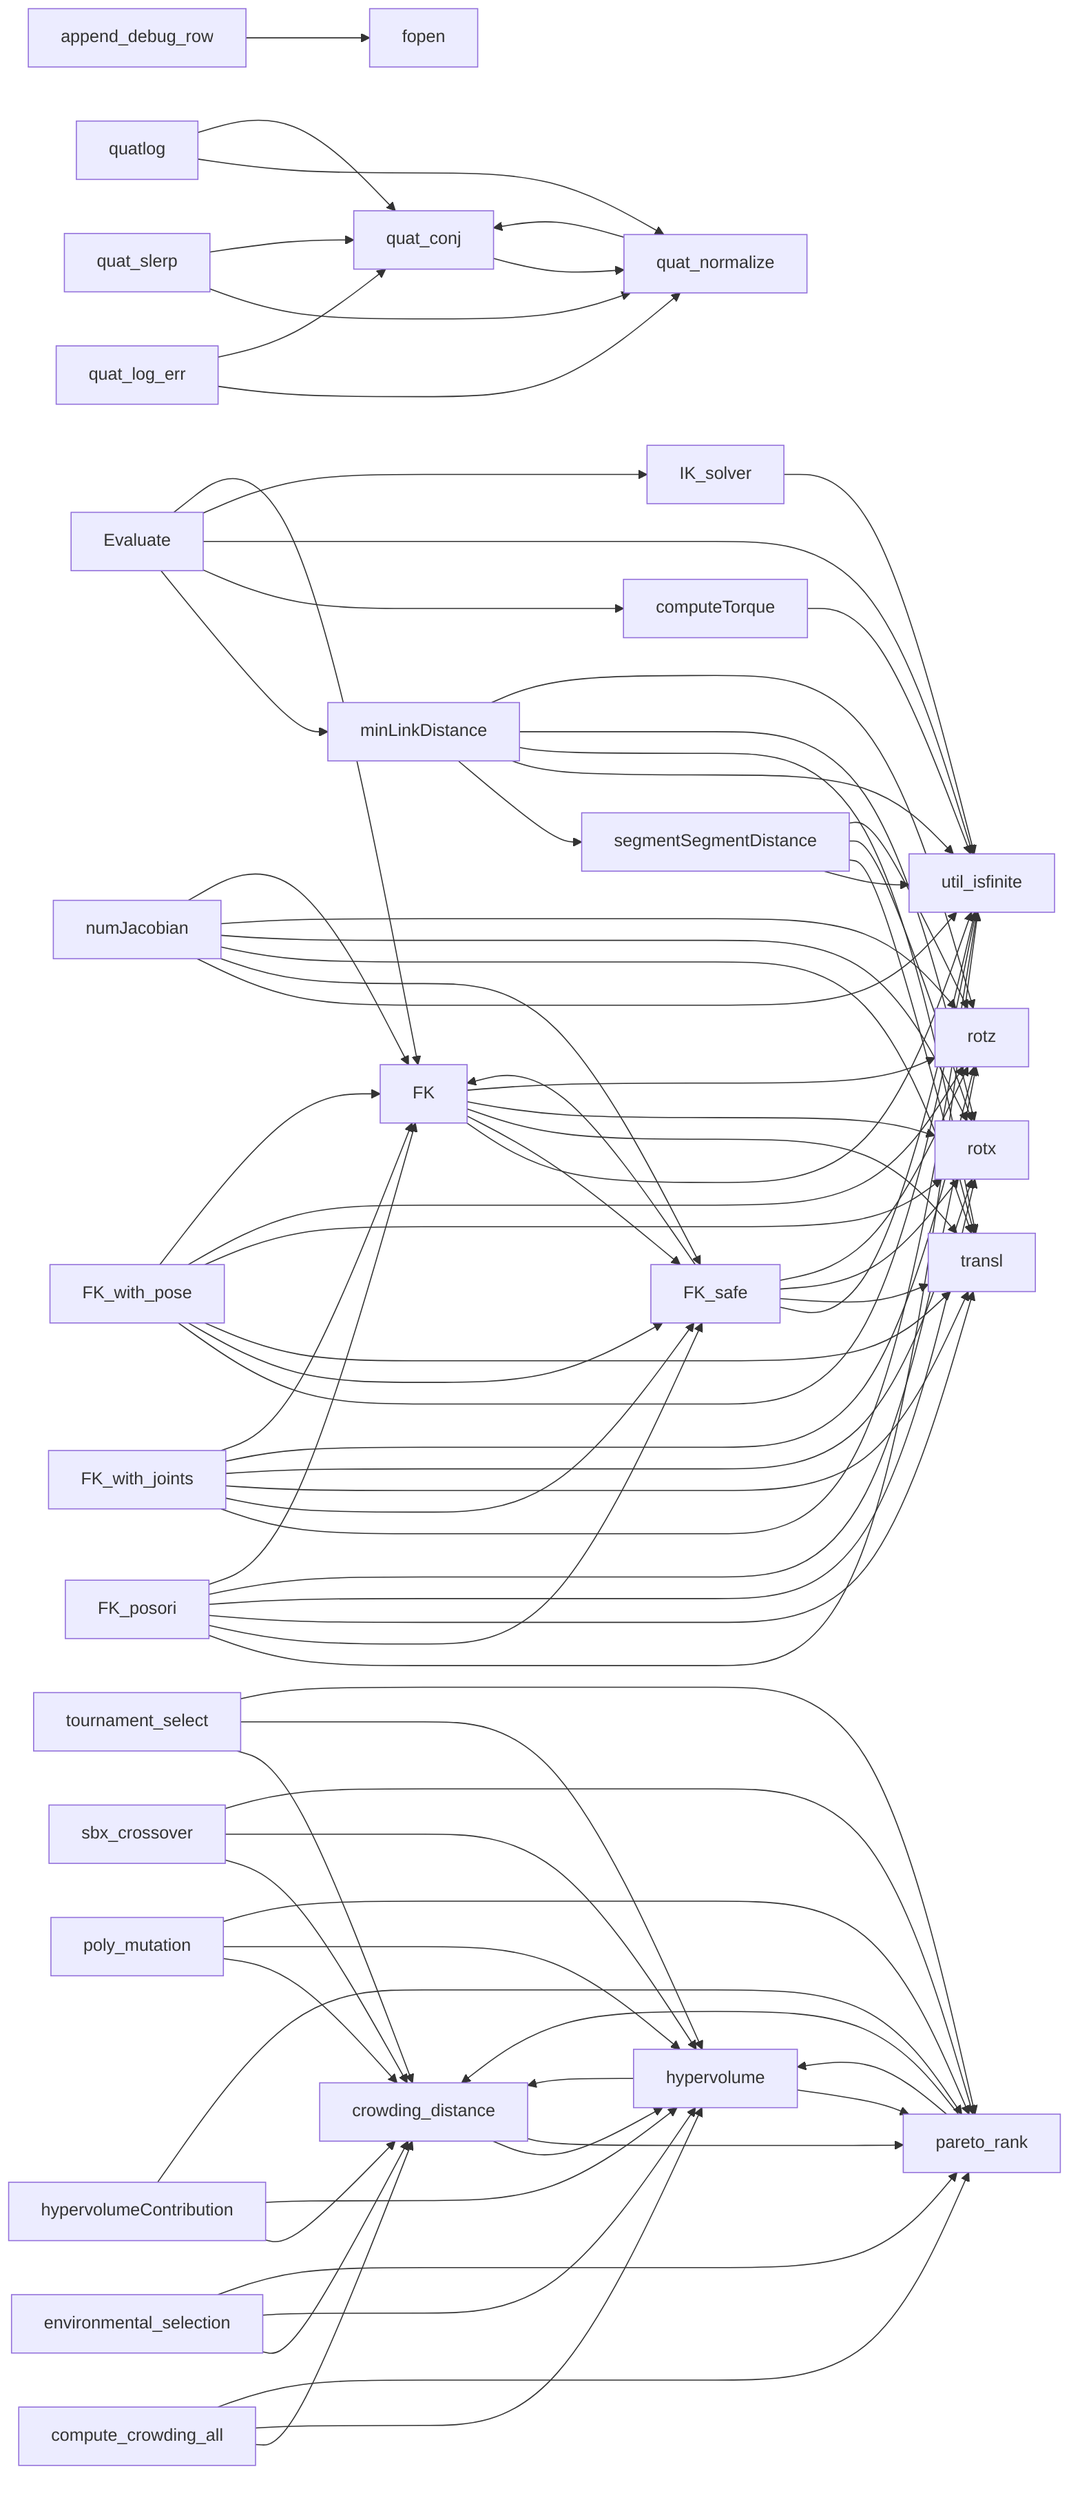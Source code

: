 graph LR
minLinkDistance --> segmentSegmentDistance
minLinkDistance --> util_isfinite
minLinkDistance --> transl
minLinkDistance --> rotx
minLinkDistance --> rotz
segmentSegmentDistance --> util_isfinite
segmentSegmentDistance --> transl
segmentSegmentDistance --> rotx
segmentSegmentDistance --> rotz
computeTorque --> util_isfinite
Evaluate --> minLinkDistance
Evaluate --> computeTorque
Evaluate --> util_isfinite
Evaluate --> IK_solver
Evaluate --> FK
compute_crowding_all --> crowding_distance
compute_crowding_all --> hypervolume
compute_crowding_all --> pareto_rank
crowding_distance --> hypervolume
crowding_distance --> pareto_rank
environmental_selection --> crowding_distance
environmental_selection --> hypervolume
environmental_selection --> pareto_rank
hypervolume --> crowding_distance
hypervolume --> pareto_rank
hypervolumeContribution --> crowding_distance
hypervolumeContribution --> hypervolume
hypervolumeContribution --> pareto_rank
pareto_rank --> crowding_distance
pareto_rank --> hypervolume
poly_mutation --> crowding_distance
poly_mutation --> hypervolume
poly_mutation --> pareto_rank
sbx_crossover --> crowding_distance
sbx_crossover --> hypervolume
sbx_crossover --> pareto_rank
tournament_select --> crowding_distance
tournament_select --> hypervolume
tournament_select --> pareto_rank
IK_solver --> util_isfinite
FK --> util_isfinite
FK --> FK_safe
FK --> transl
FK --> rotx
FK --> rotz
FK_posori --> util_isfinite
FK_posori --> FK_safe
FK_posori --> transl
FK_posori --> rotx
FK_posori --> rotz
FK_posori --> FK
FK_safe --> util_isfinite
FK_safe --> transl
FK_safe --> rotx
FK_safe --> rotz
FK_safe --> FK
FK_with_joints --> util_isfinite
FK_with_joints --> FK_safe
FK_with_joints --> transl
FK_with_joints --> rotx
FK_with_joints --> rotz
FK_with_joints --> FK
FK_with_pose --> util_isfinite
FK_with_pose --> FK_safe
FK_with_pose --> transl
FK_with_pose --> rotx
FK_with_pose --> rotz
FK_with_pose --> FK
numJacobian --> util_isfinite
numJacobian --> FK_safe
numJacobian --> transl
numJacobian --> rotx
numJacobian --> rotz
numJacobian --> FK
append_debug_row --> fopen
quat_conj --> quat_normalize
quat_log_err --> quat_normalize
quat_log_err --> quat_conj
quat_normalize --> quat_conj
quat_slerp --> quat_normalize
quat_slerp --> quat_conj
quatlog --> quat_normalize
quatlog --> quat_conj